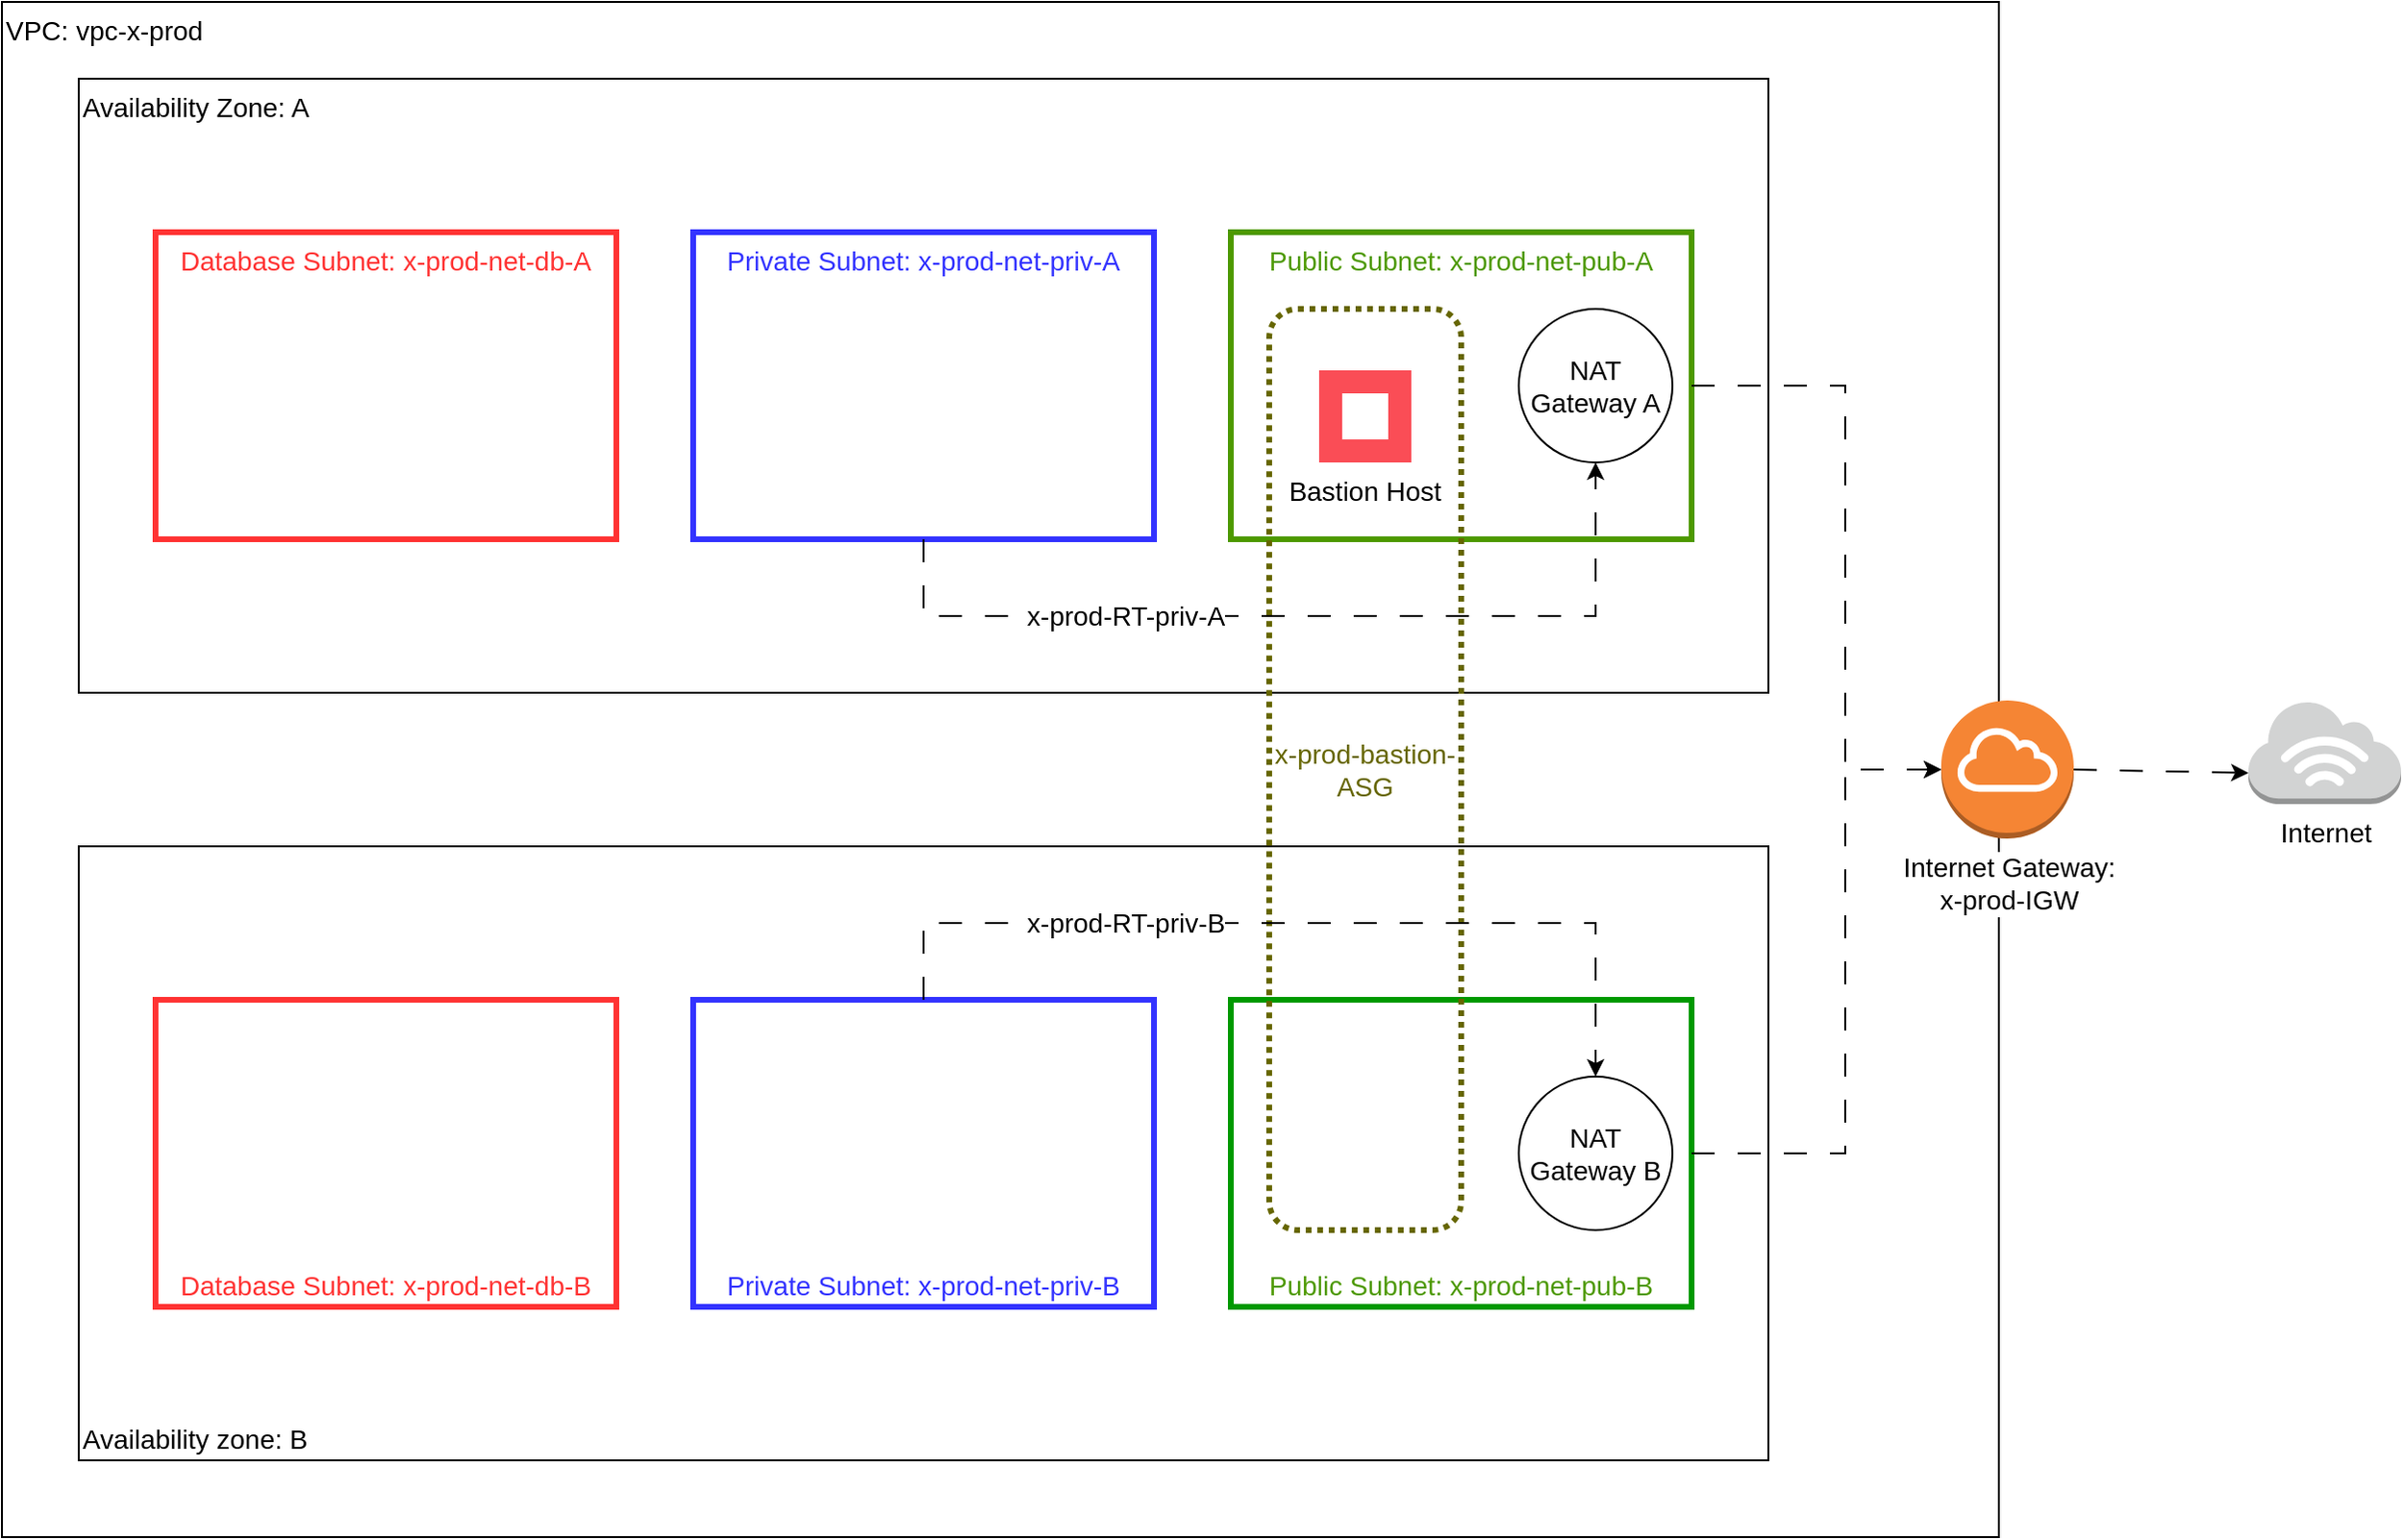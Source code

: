 <mxfile version="28.0.7">
  <diagram name="Page-1" id="LjpuXKsQf6eKVIElH1V-">
    <mxGraphModel dx="2351" dy="1899" grid="1" gridSize="10" guides="1" tooltips="1" connect="1" arrows="1" fold="1" page="1" pageScale="1" pageWidth="850" pageHeight="1100" math="0" shadow="0">
      <root>
        <mxCell id="0" />
        <mxCell id="1" parent="0" />
        <mxCell id="I-11iGiHe6Qg15c4AFnf-1" value="VPC: vpc-x-prod" style="rounded=0;whiteSpace=wrap;html=1;align=left;verticalAlign=top;fillColor=none;fontSize=14;" parent="1" vertex="1">
          <mxGeometry x="-160" y="-40" width="1040" height="800" as="geometry" />
        </mxCell>
        <mxCell id="I-11iGiHe6Qg15c4AFnf-3" value="Availability Zone: A" style="rounded=0;whiteSpace=wrap;html=1;align=left;verticalAlign=top;fillColor=none;fontSize=14;" parent="1" vertex="1">
          <mxGeometry x="-120" width="880" height="320" as="geometry" />
        </mxCell>
        <mxCell id="I-11iGiHe6Qg15c4AFnf-4" value="Availability zone: B" style="rounded=0;whiteSpace=wrap;html=1;align=left;verticalAlign=bottom;fillColor=none;fontSize=14;" parent="1" vertex="1">
          <mxGeometry x="-120" y="400" width="880" height="320" as="geometry" />
        </mxCell>
        <mxCell id="I-11iGiHe6Qg15c4AFnf-5" value="Database Subnet: x-prod-net-db-B" style="rounded=0;whiteSpace=wrap;html=1;align=center;verticalAlign=bottom;fillColor=none;strokeWidth=3;strokeColor=#FF3333;fontSize=14;fontColor=#FF3333;" parent="1" vertex="1">
          <mxGeometry x="-80" y="480" width="240" height="160" as="geometry" />
        </mxCell>
        <mxCell id="I-11iGiHe6Qg15c4AFnf-6" value="Database Subnet:&amp;nbsp;x-prod-net-db-A" style="rounded=0;whiteSpace=wrap;html=1;align=center;verticalAlign=top;fillColor=none;strokeColor=#FF3333;strokeWidth=3;fontSize=14;fontColor=#FF3333;" parent="1" vertex="1">
          <mxGeometry x="-80" y="80" width="240" height="160" as="geometry" />
        </mxCell>
        <mxCell id="I-11iGiHe6Qg15c4AFnf-7" value="Private Subnet:&amp;nbsp;x-prod-net-priv-A" style="rounded=0;whiteSpace=wrap;html=1;align=center;verticalAlign=top;fillColor=none;strokeColor=#3333FF;strokeWidth=3;fontColor=#3333FF;fontSize=14;" parent="1" vertex="1">
          <mxGeometry x="200" y="80" width="240" height="160" as="geometry" />
        </mxCell>
        <mxCell id="I-11iGiHe6Qg15c4AFnf-8" value="Private Subnet:&amp;nbsp;x-prod-net-priv-B" style="rounded=0;whiteSpace=wrap;html=1;align=center;verticalAlign=bottom;fillColor=none;strokeColor=#3333FF;strokeWidth=3;fontSize=14;fontColor=#3333FF;" parent="1" vertex="1">
          <mxGeometry x="200" y="480" width="240" height="160" as="geometry" />
        </mxCell>
        <mxCell id="I-11iGiHe6Qg15c4AFnf-9" value="Public Subnet:&amp;nbsp;x-prod-net-pub-B" style="rounded=0;whiteSpace=wrap;html=1;align=center;verticalAlign=bottom;fillColor=none;strokeColor=#009900;fontSize=14;strokeWidth=3;fontColor=#4D9900;" parent="1" vertex="1">
          <mxGeometry x="480" y="480" width="240" height="160" as="geometry" />
        </mxCell>
        <mxCell id="I-11iGiHe6Qg15c4AFnf-10" value="Public Subnet:&amp;nbsp;x-prod-net-pub-A" style="rounded=0;whiteSpace=wrap;html=1;align=center;verticalAlign=top;fillColor=none;strokeWidth=3;strokeColor=#4D9900;fontColor=#4D9900;fontSize=14;" parent="1" vertex="1">
          <mxGeometry x="480" y="80" width="240" height="160" as="geometry" />
        </mxCell>
        <mxCell id="I-11iGiHe6Qg15c4AFnf-11" value="NAT&lt;div&gt;Gateway A&lt;/div&gt;" style="ellipse;whiteSpace=wrap;html=1;aspect=fixed;fontSize=14;" parent="1" vertex="1">
          <mxGeometry x="630" y="120" width="80" height="80" as="geometry" />
        </mxCell>
        <mxCell id="I-11iGiHe6Qg15c4AFnf-12" value="NAT&lt;div&gt;Gateway B&lt;/div&gt;" style="ellipse;whiteSpace=wrap;html=1;aspect=fixed;fontSize=14;" parent="1" vertex="1">
          <mxGeometry x="630" y="520" width="80" height="80" as="geometry" />
        </mxCell>
        <mxCell id="I-11iGiHe6Qg15c4AFnf-16" value="&lt;div&gt;Internet Gateway:&lt;/div&gt;x-prod-IGW" style="outlineConnect=0;dashed=0;verticalLabelPosition=bottom;verticalAlign=top;align=center;html=1;shape=mxgraph.aws3.internet_gateway;fillColor=#F58534;gradientColor=none;labelBackgroundColor=default;fontSize=14;" parent="1" vertex="1">
          <mxGeometry x="850" y="324" width="69" height="72" as="geometry" />
        </mxCell>
        <mxCell id="I-11iGiHe6Qg15c4AFnf-17" value="Internet" style="outlineConnect=0;dashed=0;verticalLabelPosition=bottom;verticalAlign=top;align=center;html=1;shape=mxgraph.aws3.internet_3;fillColor=#D2D3D3;gradientColor=none;fontSize=14;" parent="1" vertex="1">
          <mxGeometry x="1010" y="324" width="79.5" height="54" as="geometry" />
        </mxCell>
        <mxCell id="I-11iGiHe6Qg15c4AFnf-18" value="x-prod-bastion-ASG" style="rounded=1;whiteSpace=wrap;html=1;fillColor=none;dashed=1;strokeWidth=3;dashPattern=1 1;strokeColor=#666600;fontSize=14;fontColor=#666600;" parent="1" vertex="1">
          <mxGeometry x="500" y="120" width="100" height="480" as="geometry" />
        </mxCell>
        <mxCell id="I-11iGiHe6Qg15c4AFnf-19" value="" style="endArrow=classic;html=1;rounded=0;exitX=0.5;exitY=1;exitDx=0;exitDy=0;entryX=0.5;entryY=1;entryDx=0;entryDy=0;dashed=1;dashPattern=12 12;" parent="1" source="I-11iGiHe6Qg15c4AFnf-7" target="I-11iGiHe6Qg15c4AFnf-11" edge="1">
          <mxGeometry width="50" height="50" relative="1" as="geometry">
            <mxPoint x="470" y="400" as="sourcePoint" />
            <mxPoint x="520" y="350" as="targetPoint" />
            <Array as="points">
              <mxPoint x="320" y="280" />
              <mxPoint x="670" y="280" />
            </Array>
          </mxGeometry>
        </mxCell>
        <mxCell id="I-11iGiHe6Qg15c4AFnf-24" value="x-prod-RT-priv-A" style="edgeLabel;html=1;align=center;verticalAlign=middle;resizable=0;points=[];fontSize=14;" parent="I-11iGiHe6Qg15c4AFnf-19" vertex="1" connectable="0">
          <mxGeometry x="-0.481" y="2" relative="1" as="geometry">
            <mxPoint x="23" y="2" as="offset" />
          </mxGeometry>
        </mxCell>
        <mxCell id="I-11iGiHe6Qg15c4AFnf-23" value="" style="endArrow=classic;html=1;rounded=0;exitX=0.5;exitY=0;exitDx=0;exitDy=0;entryX=0.5;entryY=0;entryDx=0;entryDy=0;dashed=1;dashPattern=12 12;" parent="1" source="I-11iGiHe6Qg15c4AFnf-8" target="I-11iGiHe6Qg15c4AFnf-12" edge="1">
          <mxGeometry width="50" height="50" relative="1" as="geometry">
            <mxPoint x="470" y="400" as="sourcePoint" />
            <mxPoint x="520" y="350" as="targetPoint" />
            <Array as="points">
              <mxPoint x="320" y="440" />
              <mxPoint x="670" y="440" />
            </Array>
          </mxGeometry>
        </mxCell>
        <mxCell id="I-11iGiHe6Qg15c4AFnf-25" value="x-prod-RT-priv-B" style="edgeLabel;html=1;align=center;verticalAlign=middle;resizable=0;points=[];fontSize=14;" parent="1" vertex="1" connectable="0">
          <mxGeometry x="425" y="440" as="geometry" />
        </mxCell>
        <mxCell id="I-11iGiHe6Qg15c4AFnf-26" value="" style="endArrow=classic;html=1;rounded=0;exitX=1;exitY=0.5;exitDx=0;exitDy=0;dashed=1;dashPattern=12 12;entryX=0;entryY=0.5;entryDx=0;entryDy=0;entryPerimeter=0;" parent="1" source="I-11iGiHe6Qg15c4AFnf-10" target="I-11iGiHe6Qg15c4AFnf-16" edge="1">
          <mxGeometry width="50" height="50" relative="1" as="geometry">
            <mxPoint x="580" y="410" as="sourcePoint" />
            <mxPoint x="1050" y="540" as="targetPoint" />
            <Array as="points">
              <mxPoint x="800" y="160" />
              <mxPoint x="800" y="360" />
            </Array>
          </mxGeometry>
        </mxCell>
        <mxCell id="I-11iGiHe6Qg15c4AFnf-27" value="" style="endArrow=classic;html=1;rounded=0;exitX=1;exitY=0.5;exitDx=0;exitDy=0;dashed=1;dashPattern=12 12;" parent="1" source="I-11iGiHe6Qg15c4AFnf-9" edge="1">
          <mxGeometry width="50" height="50" relative="1" as="geometry">
            <mxPoint x="580" y="410" as="sourcePoint" />
            <mxPoint x="850" y="360" as="targetPoint" />
            <Array as="points">
              <mxPoint x="800" y="560" />
              <mxPoint x="800" y="360" />
            </Array>
          </mxGeometry>
        </mxCell>
        <mxCell id="EOnde_L9JJZzOTXn0cGi-1" value="" style="endArrow=classic;html=1;rounded=0;entryX=0;entryY=0.7;entryDx=0;entryDy=0;entryPerimeter=0;exitX=1;exitY=0.5;exitDx=0;exitDy=0;exitPerimeter=0;dashed=1;dashPattern=12 12;" edge="1" parent="1" source="I-11iGiHe6Qg15c4AFnf-16" target="I-11iGiHe6Qg15c4AFnf-17">
          <mxGeometry width="50" height="50" relative="1" as="geometry">
            <mxPoint x="780" y="480" as="sourcePoint" />
            <mxPoint x="830" y="430" as="targetPoint" />
          </mxGeometry>
        </mxCell>
        <mxCell id="EOnde_L9JJZzOTXn0cGi-3" value="Bastion Host" style="shape=rect;fillColor=#FA4D56;aspect=fixed;resizable=0;labelPosition=center;verticalLabelPosition=bottom;align=center;verticalAlign=top;strokeColor=none;fontSize=14;" vertex="1" parent="1">
          <mxGeometry x="526" y="152" width="48" height="48" as="geometry" />
        </mxCell>
        <mxCell id="EOnde_L9JJZzOTXn0cGi-4" value="" style="fillColor=#ffffff;strokeColor=none;dashed=0;outlineConnect=0;html=1;labelPosition=center;verticalLabelPosition=bottom;verticalAlign=top;part=1;movable=0;resizable=0;rotatable=0;shape=mxgraph.ibm_cloud.bastion-host" vertex="1" parent="EOnde_L9JJZzOTXn0cGi-3">
          <mxGeometry width="24" height="24" relative="1" as="geometry">
            <mxPoint x="12" y="12" as="offset" />
          </mxGeometry>
        </mxCell>
      </root>
    </mxGraphModel>
  </diagram>
</mxfile>
